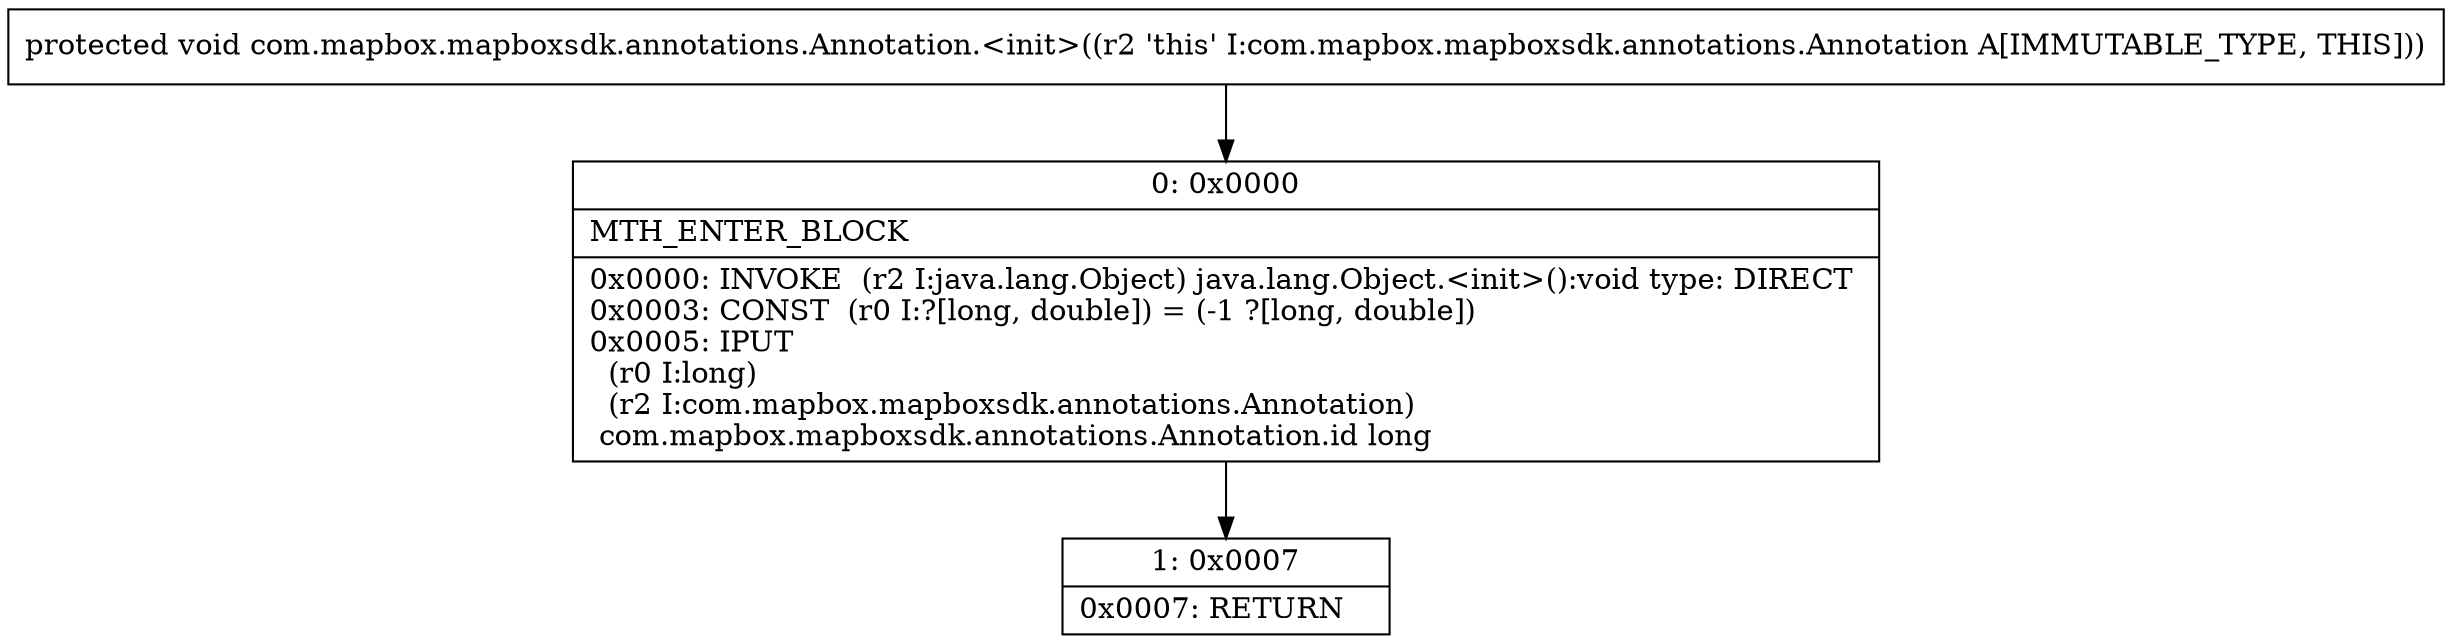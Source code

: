 digraph "CFG forcom.mapbox.mapboxsdk.annotations.Annotation.\<init\>()V" {
Node_0 [shape=record,label="{0\:\ 0x0000|MTH_ENTER_BLOCK\l|0x0000: INVOKE  (r2 I:java.lang.Object) java.lang.Object.\<init\>():void type: DIRECT \l0x0003: CONST  (r0 I:?[long, double]) = (\-1 ?[long, double]) \l0x0005: IPUT  \l  (r0 I:long)\l  (r2 I:com.mapbox.mapboxsdk.annotations.Annotation)\l com.mapbox.mapboxsdk.annotations.Annotation.id long \l}"];
Node_1 [shape=record,label="{1\:\ 0x0007|0x0007: RETURN   \l}"];
MethodNode[shape=record,label="{protected void com.mapbox.mapboxsdk.annotations.Annotation.\<init\>((r2 'this' I:com.mapbox.mapboxsdk.annotations.Annotation A[IMMUTABLE_TYPE, THIS])) }"];
MethodNode -> Node_0;
Node_0 -> Node_1;
}


